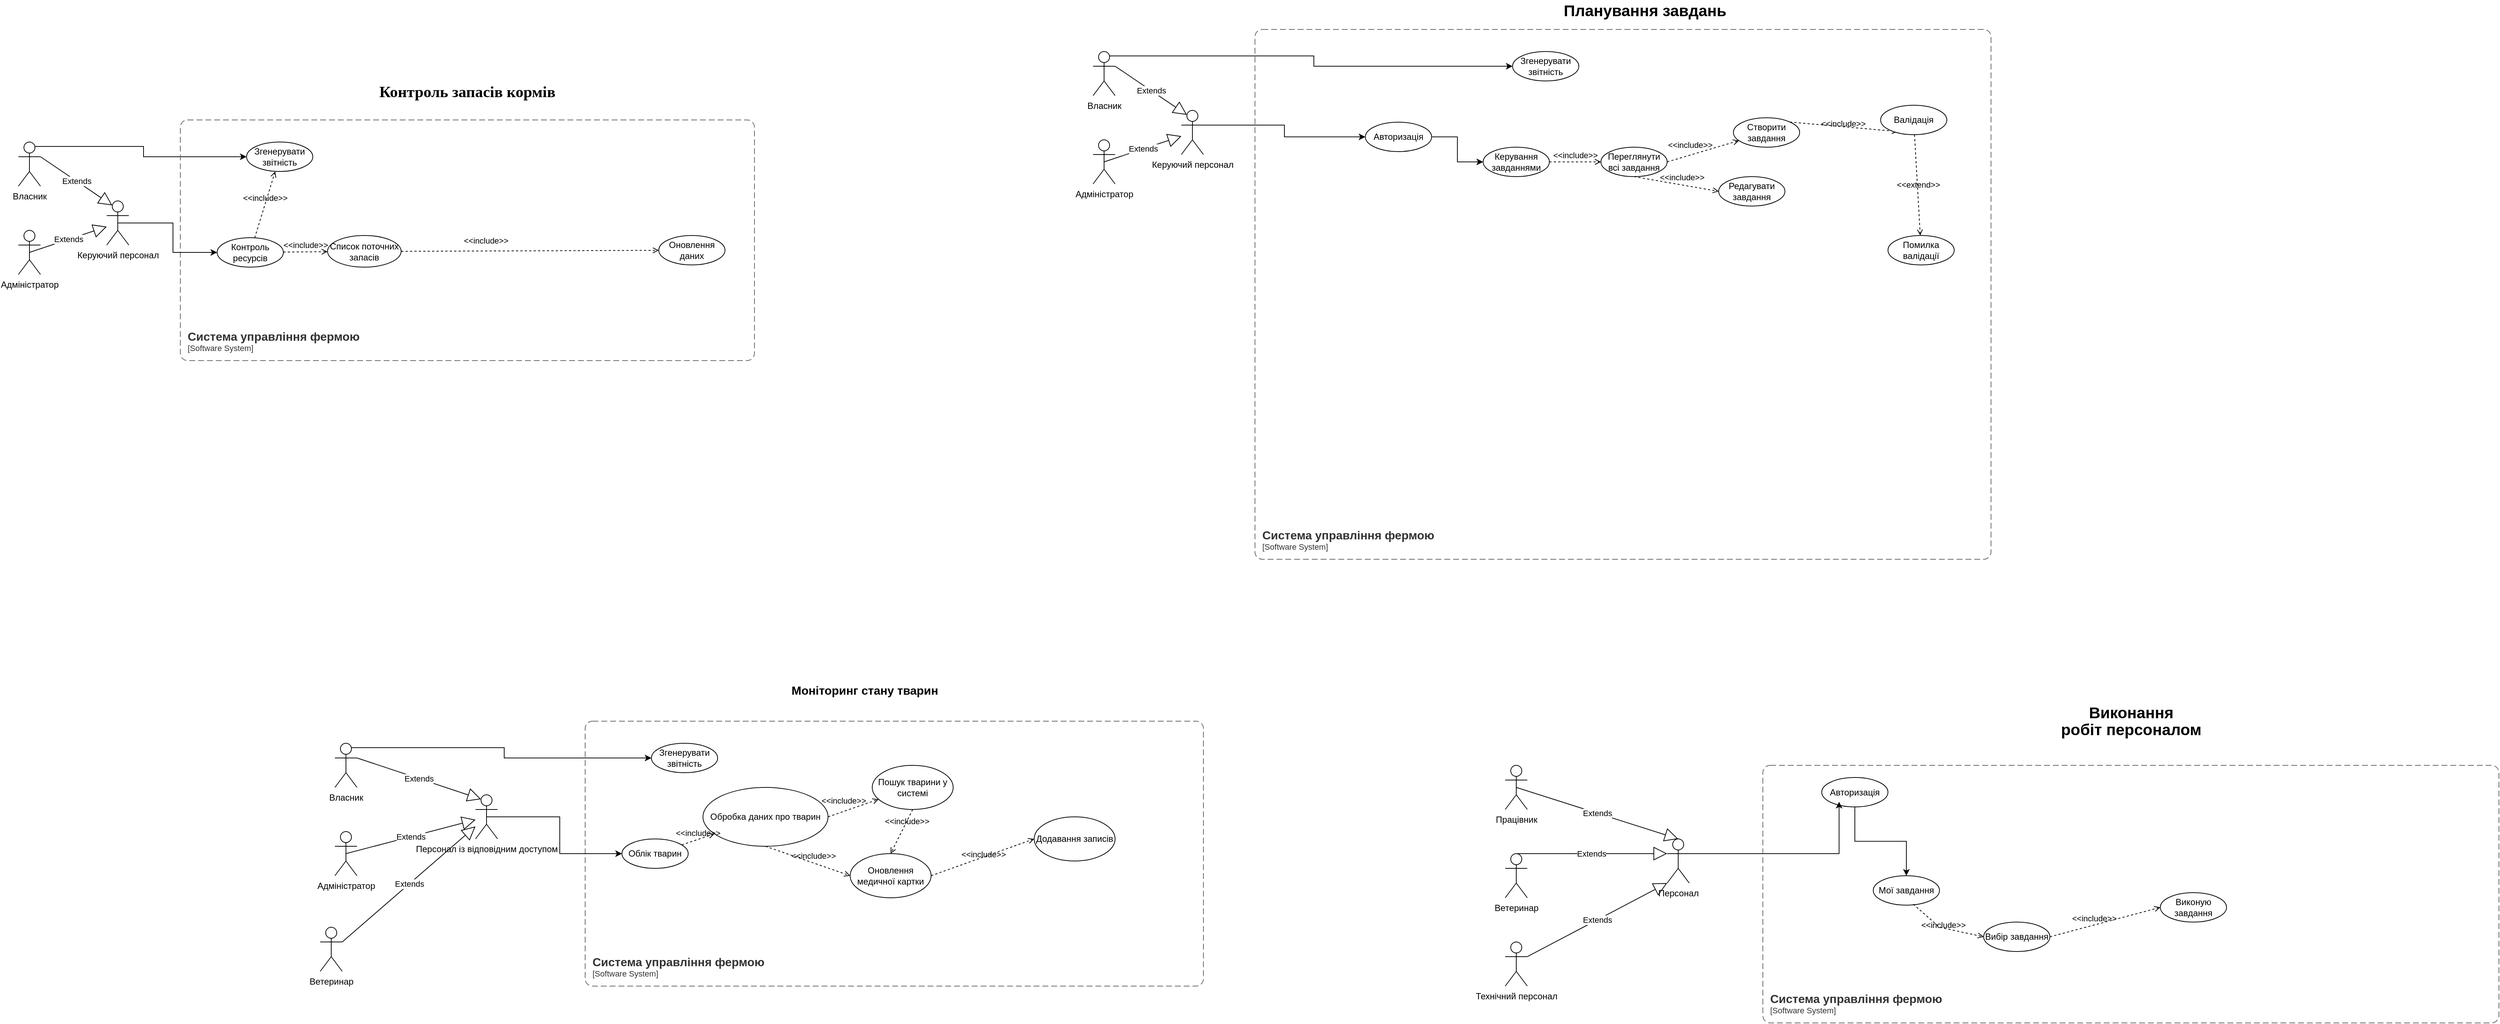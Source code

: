 <mxfile version="26.2.14" pages="2">
  <diagram name="usecase diagrams" id="e7e014a7-5840-1c2e-5031-d8a46d1fe8dd">
    <mxGraphModel grid="1" page="1" gridSize="10" guides="1" tooltips="1" connect="1" arrows="1" fold="1" pageScale="1" pageWidth="1169" pageHeight="826" background="none" math="0" shadow="0">
      <root>
        <mxCell id="0" />
        <mxCell id="1" parent="0" />
        <mxCell id="zLAh7wrK_-R1qrHKDbDB-103" style="edgeStyle=orthogonalEdgeStyle;rounded=0;orthogonalLoop=1;jettySize=auto;html=1;exitX=0.75;exitY=0.1;exitDx=0;exitDy=0;exitPerimeter=0;" edge="1" parent="1" source="zLAh7wrK_-R1qrHKDbDB-61" target="zLAh7wrK_-R1qrHKDbDB-85">
          <mxGeometry relative="1" as="geometry" />
        </mxCell>
        <mxCell id="zLAh7wrK_-R1qrHKDbDB-61" value="&lt;div&gt;Власник&lt;/div&gt;" style="shape=umlActor;verticalLabelPosition=bottom;verticalAlign=top;html=1;outlineConnect=0;" vertex="1" parent="1">
          <mxGeometry x="-300" y="70" width="30" height="60" as="geometry" />
        </mxCell>
        <object placeholders="1" c4Name="Система управління фермою" c4Type="SystemScopeBoundary" c4Application="Software System" label="&lt;font style=&quot;font-size: 16px&quot;&gt;&lt;b&gt;&lt;div style=&quot;text-align: left&quot;&gt;%c4Name%&lt;/div&gt;&lt;/b&gt;&lt;/font&gt;&lt;div style=&quot;text-align: left&quot;&gt;[%c4Application%]&lt;/div&gt;" id="zLAh7wrK_-R1qrHKDbDB-63">
          <mxCell style="rounded=1;fontSize=11;whiteSpace=wrap;html=1;dashed=1;arcSize=20;fillColor=none;strokeColor=#666666;fontColor=#333333;labelBackgroundColor=none;align=left;verticalAlign=bottom;labelBorderColor=none;spacingTop=0;spacing=10;dashPattern=8 4;metaEdit=1;rotatable=0;perimeter=rectanglePerimeter;noLabel=0;labelPadding=0;allowArrows=0;connectable=0;expand=0;recursiveResize=0;editable=1;pointerEvents=0;absoluteArcSize=1;points=[[0.25,0,0],[0.5,0,0],[0.75,0,0],[1,0.25,0],[1,0.5,0],[1,0.75,0],[0.75,1,0],[0.5,1,0],[0.25,1,0],[0,0.75,0],[0,0.5,0],[0,0.25,0]];" vertex="1" parent="1">
            <mxGeometry x="-80" y="40" width="1000" height="720" as="geometry" />
          </mxCell>
        </object>
        <mxCell id="MurQ-FWvQ-4kBOmV4Xmt-1" style="edgeStyle=orthogonalEdgeStyle;rounded=0;orthogonalLoop=1;jettySize=auto;html=1;exitX=0.5;exitY=1;exitDx=0;exitDy=0;entryX=0.5;entryY=0;entryDx=0;entryDy=0;" edge="1" parent="1" source="zLAh7wrK_-R1qrHKDbDB-64" target="zLAh7wrK_-R1qrHKDbDB-112">
          <mxGeometry relative="1" as="geometry" />
        </mxCell>
        <mxCell id="zLAh7wrK_-R1qrHKDbDB-64" value="&lt;div&gt;Авторизація&lt;/div&gt;" style="ellipse;whiteSpace=wrap;html=1;" vertex="1" parent="1">
          <mxGeometry x="690" y="1056.5" width="90" height="40" as="geometry" />
        </mxCell>
        <mxCell id="zLAh7wrK_-R1qrHKDbDB-67" value="&lt;div&gt;Технічний персонал&lt;/div&gt;" style="shape=umlActor;verticalLabelPosition=bottom;verticalAlign=top;html=1;outlineConnect=0;" vertex="1" parent="1">
          <mxGeometry x="260" y="1280" width="30" height="60" as="geometry" />
        </mxCell>
        <mxCell id="zLAh7wrK_-R1qrHKDbDB-68" value="&lt;div&gt;Працівник&lt;/div&gt;" style="shape=umlActor;verticalLabelPosition=bottom;verticalAlign=top;html=1;outlineConnect=0;" vertex="1" parent="1">
          <mxGeometry x="260" y="1040" width="30" height="60" as="geometry" />
        </mxCell>
        <mxCell id="zLAh7wrK_-R1qrHKDbDB-69" value="&lt;div&gt;Адміністратор&lt;/div&gt;" style="shape=umlActor;verticalLabelPosition=bottom;verticalAlign=top;html=1;outlineConnect=0;" vertex="1" parent="1">
          <mxGeometry x="-300" y="190" width="30" height="60" as="geometry" />
        </mxCell>
        <mxCell id="zLAh7wrK_-R1qrHKDbDB-70" value="&lt;div&gt;Ветеринар&lt;/div&gt;" style="shape=umlActor;verticalLabelPosition=bottom;verticalAlign=top;html=1;outlineConnect=0;" vertex="1" parent="1">
          <mxGeometry x="260" y="1160" width="30" height="60" as="geometry" />
        </mxCell>
        <mxCell id="MurQ-FWvQ-4kBOmV4Xmt-4" style="edgeStyle=orthogonalEdgeStyle;rounded=0;orthogonalLoop=1;jettySize=auto;html=1;exitX=1;exitY=0.333;exitDx=0;exitDy=0;exitPerimeter=0;entryX=0;entryY=0.5;entryDx=0;entryDy=0;" edge="1" parent="1" source="zLAh7wrK_-R1qrHKDbDB-78" target="MurQ-FWvQ-4kBOmV4Xmt-2">
          <mxGeometry relative="1" as="geometry">
            <mxPoint x="50" y="200" as="targetPoint" />
          </mxGeometry>
        </mxCell>
        <mxCell id="zLAh7wrK_-R1qrHKDbDB-78" value="&lt;div&gt;Керуючий персонал&lt;/div&gt;" style="shape=umlActor;verticalLabelPosition=bottom;verticalAlign=top;html=1;outlineConnect=0;" vertex="1" parent="1">
          <mxGeometry x="-180" y="150" width="30" height="60" as="geometry" />
        </mxCell>
        <mxCell id="zLAh7wrK_-R1qrHKDbDB-83" value="Extends" style="endArrow=block;endSize=16;endFill=0;html=1;rounded=0;exitX=1;exitY=0.333;exitDx=0;exitDy=0;exitPerimeter=0;entryX=0.25;entryY=0.1;entryDx=0;entryDy=0;entryPerimeter=0;" edge="1" parent="1" source="zLAh7wrK_-R1qrHKDbDB-61" target="zLAh7wrK_-R1qrHKDbDB-78">
          <mxGeometry width="160" relative="1" as="geometry">
            <mxPoint x="230" y="400" as="sourcePoint" />
            <mxPoint x="390" y="400" as="targetPoint" />
          </mxGeometry>
        </mxCell>
        <mxCell id="zLAh7wrK_-R1qrHKDbDB-84" value="Extends" style="endArrow=block;endSize=16;endFill=0;html=1;rounded=0;exitX=0.5;exitY=0.5;exitDx=0;exitDy=0;exitPerimeter=0;" edge="1" parent="1" source="zLAh7wrK_-R1qrHKDbDB-69" target="zLAh7wrK_-R1qrHKDbDB-78">
          <mxGeometry width="160" relative="1" as="geometry">
            <mxPoint x="230" y="400" as="sourcePoint" />
            <mxPoint x="390" y="400" as="targetPoint" />
          </mxGeometry>
        </mxCell>
        <mxCell id="zLAh7wrK_-R1qrHKDbDB-85" value="Згенерувати звітність" style="ellipse;whiteSpace=wrap;html=1;" vertex="1" parent="1">
          <mxGeometry x="270" y="70" width="90" height="40" as="geometry" />
        </mxCell>
        <mxCell id="zLAh7wrK_-R1qrHKDbDB-86" value="&lt;div&gt;Переглянути всі завдання&lt;/div&gt;" style="ellipse;whiteSpace=wrap;html=1;" vertex="1" parent="1">
          <mxGeometry x="390" y="200" width="90" height="40" as="geometry" />
        </mxCell>
        <mxCell id="zLAh7wrK_-R1qrHKDbDB-87" value="&lt;div&gt;Створити завдання&lt;/div&gt;" style="ellipse;whiteSpace=wrap;html=1;" vertex="1" parent="1">
          <mxGeometry x="570" y="160" width="90" height="40" as="geometry" />
        </mxCell>
        <mxCell id="zLAh7wrK_-R1qrHKDbDB-88" value="&lt;div&gt;Помилка валідації&lt;/div&gt;" style="ellipse;whiteSpace=wrap;html=1;" vertex="1" parent="1">
          <mxGeometry x="780" y="320" width="90" height="40" as="geometry" />
        </mxCell>
        <mxCell id="zLAh7wrK_-R1qrHKDbDB-89" value="&lt;div&gt;Керування завданнями&lt;/div&gt;" style="ellipse;whiteSpace=wrap;html=1;" vertex="1" parent="1">
          <mxGeometry x="230" y="200" width="90" height="40" as="geometry" />
        </mxCell>
        <mxCell id="zLAh7wrK_-R1qrHKDbDB-92" value="&lt;div&gt;Редагувати завдання&lt;/div&gt;" style="ellipse;whiteSpace=wrap;html=1;" vertex="1" parent="1">
          <mxGeometry x="550" y="240" width="90" height="40" as="geometry" />
        </mxCell>
        <mxCell id="zLAh7wrK_-R1qrHKDbDB-96" value="Extends" style="endArrow=block;endSize=16;endFill=0;html=1;rounded=0;exitX=0.5;exitY=0;exitDx=0;exitDy=0;exitPerimeter=0;entryX=0;entryY=0.333;entryDx=0;entryDy=0;entryPerimeter=0;" edge="1" parent="1" source="zLAh7wrK_-R1qrHKDbDB-70" target="zLAh7wrK_-R1qrHKDbDB-117">
          <mxGeometry width="160" relative="1" as="geometry">
            <mxPoint x="402" y="1250" as="sourcePoint" />
            <mxPoint x="500" y="1316" as="targetPoint" />
          </mxGeometry>
        </mxCell>
        <mxCell id="zLAh7wrK_-R1qrHKDbDB-97" value="Extends" style="endArrow=block;endSize=16;endFill=0;html=1;rounded=0;exitX=1;exitY=0.333;exitDx=0;exitDy=0;exitPerimeter=0;entryX=0;entryY=1;entryDx=0;entryDy=0;entryPerimeter=0;" edge="1" parent="1" source="zLAh7wrK_-R1qrHKDbDB-67" target="zLAh7wrK_-R1qrHKDbDB-117">
          <mxGeometry width="160" relative="1" as="geometry">
            <mxPoint x="412" y="1390" as="sourcePoint" />
            <mxPoint x="510" y="1456" as="targetPoint" />
          </mxGeometry>
        </mxCell>
        <mxCell id="zLAh7wrK_-R1qrHKDbDB-98" value="Extends" style="endArrow=block;endSize=16;endFill=0;html=1;rounded=0;exitX=0.5;exitY=0.5;exitDx=0;exitDy=0;exitPerimeter=0;entryX=0.5;entryY=0;entryDx=0;entryDy=0;entryPerimeter=0;" edge="1" parent="1" source="zLAh7wrK_-R1qrHKDbDB-68" target="zLAh7wrK_-R1qrHKDbDB-117">
          <mxGeometry width="160" relative="1" as="geometry">
            <mxPoint x="420" y="1080" as="sourcePoint" />
            <mxPoint x="518" y="1146" as="targetPoint" />
          </mxGeometry>
        </mxCell>
        <mxCell id="zLAh7wrK_-R1qrHKDbDB-104" value="&amp;lt;&amp;lt;include&amp;gt;&amp;gt;" style="html=1;verticalAlign=bottom;labelBackgroundColor=none;endArrow=open;endFill=0;dashed=1;rounded=0;" edge="1" parent="1" source="zLAh7wrK_-R1qrHKDbDB-89" target="zLAh7wrK_-R1qrHKDbDB-86">
          <mxGeometry width="160" relative="1" as="geometry">
            <mxPoint x="490" y="400" as="sourcePoint" />
            <mxPoint x="650" y="400" as="targetPoint" />
          </mxGeometry>
        </mxCell>
        <mxCell id="zLAh7wrK_-R1qrHKDbDB-105" value="&amp;lt;&amp;lt;include&amp;gt;&amp;gt;" style="html=1;verticalAlign=bottom;labelBackgroundColor=none;endArrow=open;endFill=0;dashed=1;rounded=0;exitX=1;exitY=0.5;exitDx=0;exitDy=0;" edge="1" parent="1" source="zLAh7wrK_-R1qrHKDbDB-86" target="zLAh7wrK_-R1qrHKDbDB-87">
          <mxGeometry x="-0.34" y="5" width="160" relative="1" as="geometry">
            <mxPoint x="485" y="240" as="sourcePoint" />
            <mxPoint x="640" y="248" as="targetPoint" />
            <Array as="points" />
            <mxPoint as="offset" />
          </mxGeometry>
        </mxCell>
        <mxCell id="zLAh7wrK_-R1qrHKDbDB-106" value="&amp;lt;&amp;lt;include&amp;gt;&amp;gt;" style="html=1;verticalAlign=bottom;labelBackgroundColor=none;endArrow=open;endFill=0;dashed=1;rounded=0;exitX=0.5;exitY=1;exitDx=0;exitDy=0;entryX=0;entryY=0.5;entryDx=0;entryDy=0;" edge="1" parent="1" source="zLAh7wrK_-R1qrHKDbDB-86" target="zLAh7wrK_-R1qrHKDbDB-92">
          <mxGeometry x="0.127" y="1" width="160" relative="1" as="geometry">
            <mxPoint x="490" y="230" as="sourcePoint" />
            <mxPoint x="588" y="201" as="targetPoint" />
            <Array as="points" />
            <mxPoint as="offset" />
          </mxGeometry>
        </mxCell>
        <mxCell id="zLAh7wrK_-R1qrHKDbDB-107" value="&amp;lt;&amp;lt;include&amp;gt;&amp;gt;" style="html=1;verticalAlign=bottom;labelBackgroundColor=none;endArrow=open;endFill=0;dashed=1;rounded=0;exitX=1;exitY=0;exitDx=0;exitDy=0;entryX=0.261;entryY=0.893;entryDx=0;entryDy=0;entryPerimeter=0;" edge="1" parent="1" source="zLAh7wrK_-R1qrHKDbDB-87" target="zLAh7wrK_-R1qrHKDbDB-108">
          <mxGeometry x="-0.006" y="-5" width="160" relative="1" as="geometry">
            <mxPoint x="490" y="230" as="sourcePoint" />
            <mxPoint x="588" y="201" as="targetPoint" />
            <Array as="points" />
            <mxPoint as="offset" />
          </mxGeometry>
        </mxCell>
        <mxCell id="zLAh7wrK_-R1qrHKDbDB-108" value="&lt;div&gt;Валідація&lt;/div&gt;" style="ellipse;whiteSpace=wrap;html=1;" vertex="1" parent="1">
          <mxGeometry x="770" y="143" width="90" height="40" as="geometry" />
        </mxCell>
        <mxCell id="zLAh7wrK_-R1qrHKDbDB-111" value="&amp;lt;&amp;lt;extend&amp;gt;&amp;gt;" style="html=1;verticalAlign=bottom;labelBackgroundColor=none;endArrow=open;endFill=0;dashed=1;rounded=0;" edge="1" parent="1" source="zLAh7wrK_-R1qrHKDbDB-108" target="zLAh7wrK_-R1qrHKDbDB-88">
          <mxGeometry x="0.127" y="1" width="160" relative="1" as="geometry">
            <mxPoint x="730" y="120" as="sourcePoint" />
            <mxPoint x="845" y="140" as="targetPoint" />
            <Array as="points" />
            <mxPoint as="offset" />
          </mxGeometry>
        </mxCell>
        <mxCell id="zLAh7wrK_-R1qrHKDbDB-112" value="Мої завдання" style="ellipse;whiteSpace=wrap;html=1;" vertex="1" parent="1">
          <mxGeometry x="760" y="1190" width="90" height="40" as="geometry" />
        </mxCell>
        <mxCell id="zLAh7wrK_-R1qrHKDbDB-117" value="Персонал" style="shape=umlActor;verticalLabelPosition=bottom;verticalAlign=top;html=1;outlineConnect=0;" vertex="1" parent="1">
          <mxGeometry x="480" y="1140" width="30" height="60" as="geometry" />
        </mxCell>
        <mxCell id="zLAh7wrK_-R1qrHKDbDB-126" value="Вибір завдання" style="ellipse;whiteSpace=wrap;html=1;" vertex="1" parent="1">
          <mxGeometry x="910" y="1253" width="90" height="40" as="geometry" />
        </mxCell>
        <mxCell id="zLAh7wrK_-R1qrHKDbDB-127" value="&amp;lt;&amp;lt;include&amp;gt;&amp;gt;" style="html=1;verticalAlign=bottom;labelBackgroundColor=none;endArrow=open;endFill=0;dashed=1;rounded=0;entryX=0;entryY=0.5;entryDx=0;entryDy=0;exitX=0.603;exitY=0.966;exitDx=0;exitDy=0;exitPerimeter=0;" edge="1" parent="1" source="zLAh7wrK_-R1qrHKDbDB-112" target="zLAh7wrK_-R1qrHKDbDB-126">
          <mxGeometry x="-0.006" y="-5" width="160" relative="1" as="geometry">
            <mxPoint x="890" y="1260" as="sourcePoint" />
            <mxPoint x="1001" y="1152" as="targetPoint" />
            <Array as="points">
              <mxPoint x="850" y="1260" />
            </Array>
            <mxPoint as="offset" />
          </mxGeometry>
        </mxCell>
        <mxCell id="zLAh7wrK_-R1qrHKDbDB-130" value="Виконую завдання" style="ellipse;whiteSpace=wrap;html=1;" vertex="1" parent="1">
          <mxGeometry x="1150" y="1213" width="90" height="40" as="geometry" />
        </mxCell>
        <mxCell id="zLAh7wrK_-R1qrHKDbDB-131" value="&amp;lt;&amp;lt;include&amp;gt;&amp;gt;" style="html=1;verticalAlign=bottom;labelBackgroundColor=none;endArrow=open;endFill=0;dashed=1;rounded=0;entryX=0;entryY=0.5;entryDx=0;entryDy=0;exitX=1;exitY=0.5;exitDx=0;exitDy=0;" edge="1" parent="1" source="zLAh7wrK_-R1qrHKDbDB-126" target="zLAh7wrK_-R1qrHKDbDB-130">
          <mxGeometry x="-0.2" width="160" relative="1" as="geometry">
            <mxPoint x="824" y="1239" as="sourcePoint" />
            <mxPoint x="900" y="1280" as="targetPoint" />
            <Array as="points" />
            <mxPoint as="offset" />
          </mxGeometry>
        </mxCell>
        <mxCell id="zLAh7wrK_-R1qrHKDbDB-132" style="edgeStyle=orthogonalEdgeStyle;rounded=0;orthogonalLoop=1;jettySize=auto;html=1;exitX=0.75;exitY=0.1;exitDx=0;exitDy=0;exitPerimeter=0;" edge="1" parent="1" source="zLAh7wrK_-R1qrHKDbDB-133" target="zLAh7wrK_-R1qrHKDbDB-147">
          <mxGeometry relative="1" as="geometry" />
        </mxCell>
        <mxCell id="zLAh7wrK_-R1qrHKDbDB-133" value="&lt;div&gt;Власник&lt;/div&gt;" style="shape=umlActor;verticalLabelPosition=bottom;verticalAlign=top;html=1;outlineConnect=0;" vertex="1" parent="1">
          <mxGeometry x="-1760" y="193" width="30" height="60" as="geometry" />
        </mxCell>
        <object placeholders="1" c4Name="Система управління фермою" c4Type="SystemScopeBoundary" c4Application="Software System" label="&lt;font style=&quot;font-size: 16px&quot;&gt;&lt;b&gt;&lt;div style=&quot;text-align: left&quot;&gt;%c4Name%&lt;/div&gt;&lt;/b&gt;&lt;/font&gt;&lt;div style=&quot;text-align: left&quot;&gt;[%c4Application%]&lt;/div&gt;" id="zLAh7wrK_-R1qrHKDbDB-134">
          <mxCell style="rounded=1;fontSize=11;whiteSpace=wrap;html=1;dashed=1;arcSize=20;fillColor=none;strokeColor=#666666;fontColor=#333333;labelBackgroundColor=none;align=left;verticalAlign=bottom;labelBorderColor=none;spacingTop=0;spacing=10;dashPattern=8 4;metaEdit=1;rotatable=0;perimeter=rectanglePerimeter;noLabel=0;labelPadding=0;allowArrows=0;connectable=0;expand=0;recursiveResize=0;editable=1;pointerEvents=0;absoluteArcSize=1;points=[[0.25,0,0],[0.5,0,0],[0.75,0,0],[1,0.25,0],[1,0.5,0],[1,0.75,0],[0.75,1,0],[0.5,1,0],[0.25,1,0],[0,0.75,0],[0,0.5,0],[0,0.25,0]];" vertex="1" parent="1">
            <mxGeometry x="-1540" y="163" width="780" height="327" as="geometry" />
          </mxCell>
        </object>
        <mxCell id="zLAh7wrK_-R1qrHKDbDB-141" value="&lt;div&gt;Адміністратор&lt;/div&gt;" style="shape=umlActor;verticalLabelPosition=bottom;verticalAlign=top;html=1;outlineConnect=0;" vertex="1" parent="1">
          <mxGeometry x="-1760" y="313" width="30" height="60" as="geometry" />
        </mxCell>
        <mxCell id="zLAh7wrK_-R1qrHKDbDB-143" style="edgeStyle=orthogonalEdgeStyle;rounded=0;orthogonalLoop=1;jettySize=auto;html=1;exitX=0.5;exitY=0.5;exitDx=0;exitDy=0;exitPerimeter=0;" edge="1" parent="1" source="zLAh7wrK_-R1qrHKDbDB-144" target="zLAh7wrK_-R1qrHKDbDB-151">
          <mxGeometry relative="1" as="geometry" />
        </mxCell>
        <mxCell id="zLAh7wrK_-R1qrHKDbDB-144" value="&lt;div&gt;Керуючий персонал&lt;/div&gt;" style="shape=umlActor;verticalLabelPosition=bottom;verticalAlign=top;html=1;outlineConnect=0;" vertex="1" parent="1">
          <mxGeometry x="-1640" y="273" width="30" height="60" as="geometry" />
        </mxCell>
        <mxCell id="zLAh7wrK_-R1qrHKDbDB-145" value="Extends" style="endArrow=block;endSize=16;endFill=0;html=1;rounded=0;exitX=1;exitY=0.333;exitDx=0;exitDy=0;exitPerimeter=0;entryX=0.25;entryY=0.1;entryDx=0;entryDy=0;entryPerimeter=0;" edge="1" parent="1" source="zLAh7wrK_-R1qrHKDbDB-133" target="zLAh7wrK_-R1qrHKDbDB-144">
          <mxGeometry width="160" relative="1" as="geometry">
            <mxPoint x="-1230" y="523" as="sourcePoint" />
            <mxPoint x="-1070" y="523" as="targetPoint" />
          </mxGeometry>
        </mxCell>
        <mxCell id="zLAh7wrK_-R1qrHKDbDB-146" value="Extends" style="endArrow=block;endSize=16;endFill=0;html=1;rounded=0;exitX=0.5;exitY=0.5;exitDx=0;exitDy=0;exitPerimeter=0;" edge="1" parent="1" source="zLAh7wrK_-R1qrHKDbDB-141" target="zLAh7wrK_-R1qrHKDbDB-144">
          <mxGeometry width="160" relative="1" as="geometry">
            <mxPoint x="-1230" y="523" as="sourcePoint" />
            <mxPoint x="-1070" y="523" as="targetPoint" />
          </mxGeometry>
        </mxCell>
        <mxCell id="zLAh7wrK_-R1qrHKDbDB-147" value="Згенерувати звітність" style="ellipse;whiteSpace=wrap;html=1;" vertex="1" parent="1">
          <mxGeometry x="-1450" y="193" width="90" height="40" as="geometry" />
        </mxCell>
        <mxCell id="zLAh7wrK_-R1qrHKDbDB-148" value="Список поточних запасів" style="ellipse;whiteSpace=wrap;html=1;" vertex="1" parent="1">
          <mxGeometry x="-1340" y="320" width="100" height="43" as="geometry" />
        </mxCell>
        <mxCell id="zLAh7wrK_-R1qrHKDbDB-149" value="&lt;div&gt;Оновлення даних&lt;/div&gt;" style="ellipse;whiteSpace=wrap;html=1;" vertex="1" parent="1">
          <mxGeometry x="-890" y="320" width="90" height="40" as="geometry" />
        </mxCell>
        <mxCell id="zLAh7wrK_-R1qrHKDbDB-151" value="&lt;div&gt;Контроль ресурсів&lt;/div&gt;" style="ellipse;whiteSpace=wrap;html=1;" vertex="1" parent="1">
          <mxGeometry x="-1490" y="323" width="90" height="40" as="geometry" />
        </mxCell>
        <mxCell id="zLAh7wrK_-R1qrHKDbDB-161" value="&amp;lt;&amp;lt;include&amp;gt;&amp;gt;" style="html=1;verticalAlign=bottom;labelBackgroundColor=none;endArrow=open;endFill=0;dashed=1;rounded=0;" edge="1" parent="1" source="zLAh7wrK_-R1qrHKDbDB-151" target="zLAh7wrK_-R1qrHKDbDB-147">
          <mxGeometry width="160" relative="1" as="geometry">
            <mxPoint x="-1510" y="282.41" as="sourcePoint" />
            <mxPoint x="-1350" y="282.41" as="targetPoint" />
          </mxGeometry>
        </mxCell>
        <mxCell id="zLAh7wrK_-R1qrHKDbDB-162" value="&amp;lt;&amp;lt;include&amp;gt;&amp;gt;" style="html=1;verticalAlign=bottom;labelBackgroundColor=none;endArrow=open;endFill=0;dashed=1;rounded=0;" edge="1" parent="1" source="zLAh7wrK_-R1qrHKDbDB-151" target="zLAh7wrK_-R1qrHKDbDB-148">
          <mxGeometry width="160" relative="1" as="geometry">
            <mxPoint x="-1230" y="523" as="sourcePoint" />
            <mxPoint x="-1070" y="523" as="targetPoint" />
          </mxGeometry>
        </mxCell>
        <mxCell id="zLAh7wrK_-R1qrHKDbDB-163" value="&amp;lt;&amp;lt;include&amp;gt;&amp;gt;" style="html=1;verticalAlign=bottom;labelBackgroundColor=none;endArrow=open;endFill=0;dashed=1;rounded=0;exitX=1;exitY=0.5;exitDx=0;exitDy=0;" edge="1" parent="1" source="zLAh7wrK_-R1qrHKDbDB-148" target="zLAh7wrK_-R1qrHKDbDB-149">
          <mxGeometry x="-0.34" y="5" width="160" relative="1" as="geometry">
            <mxPoint x="-1235" y="363" as="sourcePoint" />
            <mxPoint x="-1080" y="371" as="targetPoint" />
            <Array as="points" />
            <mxPoint as="offset" />
          </mxGeometry>
        </mxCell>
        <mxCell id="zLAh7wrK_-R1qrHKDbDB-183" value="&lt;b&gt;&lt;span style=&quot;font-size:16.0pt;line-height:106%;&lt;br/&gt;font-family:&amp;quot;Times New Roman&amp;quot;,serif;mso-fareast-font-family:Calibri;mso-fareast-theme-font:&lt;br/&gt;minor-latin;mso-ansi-language:UK;mso-fareast-language:EN-US;mso-bidi-language:&lt;br/&gt;AR-SA;mso-bidi-font-weight:bold&quot;&gt;Планування завдань&lt;/span&gt;&lt;/b&gt;" style="text;html=1;align=center;verticalAlign=middle;whiteSpace=wrap;rounded=0;" vertex="1" parent="1">
          <mxGeometry x="90" width="720" height="30" as="geometry" />
        </mxCell>
        <mxCell id="zLAh7wrK_-R1qrHKDbDB-185" value="&lt;b style=&quot;mso-bidi-font-weight:normal&quot;&gt;&lt;span style=&quot;font-size:16.0pt;line-height:106%;font-family:&amp;quot;Times New Roman&amp;quot;,serif;&lt;br/&gt;mso-fareast-font-family:Calibri;mso-fareast-theme-font:minor-latin;mso-bidi-theme-font:&lt;br/&gt;minor-bidi;mso-ansi-language:EN-US;mso-fareast-language:EN-US;mso-bidi-language:&lt;br/&gt;AR-SA&quot; lang=&quot;EN-US&quot;&gt;Контроль запасів кормів&lt;/span&gt;&lt;/b&gt;" style="text;html=1;align=center;verticalAlign=middle;whiteSpace=wrap;rounded=0;" vertex="1" parent="1">
          <mxGeometry x="-1510" y="110" width="720" height="30" as="geometry" />
        </mxCell>
        <mxCell id="zLAh7wrK_-R1qrHKDbDB-240" value="&lt;b&gt;&lt;font style=&quot;font-size: 16px;&quot;&gt;Моніторинг стану тварин&lt;/font&gt;&lt;/b&gt;" style="text;html=1;align=center;verticalAlign=middle;whiteSpace=wrap;rounded=0;" vertex="1" parent="1">
          <mxGeometry x="-970" y="923" width="720" height="30" as="geometry" />
        </mxCell>
        <mxCell id="zLAh7wrK_-R1qrHKDbDB-250" style="edgeStyle=orthogonalEdgeStyle;rounded=0;orthogonalLoop=1;jettySize=auto;html=1;exitX=0.75;exitY=0.1;exitDx=0;exitDy=0;exitPerimeter=0;" edge="1" parent="1" source="zLAh7wrK_-R1qrHKDbDB-251" target="zLAh7wrK_-R1qrHKDbDB-265">
          <mxGeometry relative="1" as="geometry" />
        </mxCell>
        <mxCell id="zLAh7wrK_-R1qrHKDbDB-251" value="&lt;div&gt;Власник&lt;/div&gt;" style="shape=umlActor;verticalLabelPosition=bottom;verticalAlign=top;html=1;outlineConnect=0;" vertex="1" parent="1">
          <mxGeometry x="-1330" y="1010" width="30" height="60" as="geometry" />
        </mxCell>
        <object placeholders="1" c4Name="Система управління фермою" c4Type="SystemScopeBoundary" c4Application="Software System" label="&lt;font style=&quot;font-size: 16px&quot;&gt;&lt;b&gt;&lt;div style=&quot;text-align: left&quot;&gt;%c4Name%&lt;/div&gt;&lt;/b&gt;&lt;/font&gt;&lt;div style=&quot;text-align: left&quot;&gt;[%c4Application%]&lt;/div&gt;" id="zLAh7wrK_-R1qrHKDbDB-252">
          <mxCell style="rounded=1;fontSize=11;whiteSpace=wrap;html=1;dashed=1;arcSize=20;fillColor=none;strokeColor=#666666;fontColor=#333333;labelBackgroundColor=none;align=left;verticalAlign=bottom;labelBorderColor=none;spacingTop=0;spacing=10;dashPattern=8 4;metaEdit=1;rotatable=0;perimeter=rectanglePerimeter;noLabel=0;labelPadding=0;allowArrows=0;connectable=0;expand=0;recursiveResize=0;editable=1;pointerEvents=0;absoluteArcSize=1;points=[[0.25,0,0],[0.5,0,0],[0.75,0,0],[1,0.25,0],[1,0.5,0],[1,0.75,0],[0.75,1,0],[0.5,1,0],[0.25,1,0],[0,0.75,0],[0,0.5,0],[0,0.25,0]];" vertex="1" parent="1">
            <mxGeometry x="-990" y="980" width="840" height="360" as="geometry" />
          </mxCell>
        </object>
        <mxCell id="zLAh7wrK_-R1qrHKDbDB-259" value="&lt;div&gt;Адміністратор&lt;/div&gt;" style="shape=umlActor;verticalLabelPosition=bottom;verticalAlign=top;html=1;outlineConnect=0;" vertex="1" parent="1">
          <mxGeometry x="-1330" y="1130" width="30" height="60" as="geometry" />
        </mxCell>
        <mxCell id="zLAh7wrK_-R1qrHKDbDB-260" value="&lt;div&gt;Ветеринар&lt;/div&gt;" style="shape=umlActor;verticalLabelPosition=bottom;verticalAlign=top;html=1;outlineConnect=0;" vertex="1" parent="1">
          <mxGeometry x="-1350" y="1260" width="30" height="60" as="geometry" />
        </mxCell>
        <mxCell id="zLAh7wrK_-R1qrHKDbDB-261" style="edgeStyle=orthogonalEdgeStyle;rounded=0;orthogonalLoop=1;jettySize=auto;html=1;exitX=0.5;exitY=0.5;exitDx=0;exitDy=0;exitPerimeter=0;" edge="1" parent="1" source="zLAh7wrK_-R1qrHKDbDB-262" target="zLAh7wrK_-R1qrHKDbDB-269">
          <mxGeometry relative="1" as="geometry" />
        </mxCell>
        <mxCell id="zLAh7wrK_-R1qrHKDbDB-262" value="&lt;div align=&quot;center&quot;&gt;Персонал із відповідним доступом&lt;/div&gt;" style="shape=umlActor;verticalLabelPosition=bottom;verticalAlign=top;html=1;outlineConnect=0;align=center;" vertex="1" parent="1">
          <mxGeometry x="-1139" y="1080" width="30" height="60" as="geometry" />
        </mxCell>
        <mxCell id="zLAh7wrK_-R1qrHKDbDB-263" value="Extends" style="endArrow=block;endSize=16;endFill=0;html=1;rounded=0;exitX=1;exitY=0.333;exitDx=0;exitDy=0;exitPerimeter=0;entryX=0.25;entryY=0.1;entryDx=0;entryDy=0;entryPerimeter=0;" edge="1" parent="1" source="zLAh7wrK_-R1qrHKDbDB-251" target="zLAh7wrK_-R1qrHKDbDB-262">
          <mxGeometry width="160" relative="1" as="geometry">
            <mxPoint x="-680" y="1340" as="sourcePoint" />
            <mxPoint x="-520" y="1340" as="targetPoint" />
          </mxGeometry>
        </mxCell>
        <mxCell id="zLAh7wrK_-R1qrHKDbDB-264" value="Extends" style="endArrow=block;endSize=16;endFill=0;html=1;rounded=0;exitX=0.5;exitY=0.5;exitDx=0;exitDy=0;exitPerimeter=0;" edge="1" parent="1" source="zLAh7wrK_-R1qrHKDbDB-259" target="zLAh7wrK_-R1qrHKDbDB-262">
          <mxGeometry width="160" relative="1" as="geometry">
            <mxPoint x="-680" y="1340" as="sourcePoint" />
            <mxPoint x="-520" y="1340" as="targetPoint" />
          </mxGeometry>
        </mxCell>
        <mxCell id="zLAh7wrK_-R1qrHKDbDB-265" value="Згенерувати звітність" style="ellipse;whiteSpace=wrap;html=1;" vertex="1" parent="1">
          <mxGeometry x="-900" y="1010" width="90" height="40" as="geometry" />
        </mxCell>
        <mxCell id="zLAh7wrK_-R1qrHKDbDB-266" value="Обробка даних про тварин" style="ellipse;whiteSpace=wrap;html=1;" vertex="1" parent="1">
          <mxGeometry x="-830" y="1070" width="170" height="80" as="geometry" />
        </mxCell>
        <mxCell id="zLAh7wrK_-R1qrHKDbDB-267" value="Пошук тварини у системі" style="ellipse;whiteSpace=wrap;html=1;" vertex="1" parent="1">
          <mxGeometry x="-600" y="1040" width="110" height="60" as="geometry" />
        </mxCell>
        <mxCell id="zLAh7wrK_-R1qrHKDbDB-269" value="Облік тварин" style="ellipse;whiteSpace=wrap;html=1;" vertex="1" parent="1">
          <mxGeometry x="-940" y="1140" width="90" height="40" as="geometry" />
        </mxCell>
        <mxCell id="zLAh7wrK_-R1qrHKDbDB-270" value="Оновлення медичної картки" style="ellipse;whiteSpace=wrap;html=1;" vertex="1" parent="1">
          <mxGeometry x="-630" y="1160" width="110" height="60" as="geometry" />
        </mxCell>
        <mxCell id="zLAh7wrK_-R1qrHKDbDB-275" value="Extends" style="endArrow=block;endSize=16;endFill=0;html=1;rounded=0;exitX=1;exitY=0.333;exitDx=0;exitDy=0;exitPerimeter=0;" edge="1" parent="1" source="zLAh7wrK_-R1qrHKDbDB-260" target="zLAh7wrK_-R1qrHKDbDB-262">
          <mxGeometry width="160" relative="1" as="geometry">
            <mxPoint x="-1158" y="1510" as="sourcePoint" />
            <mxPoint x="-1060" y="1576" as="targetPoint" />
          </mxGeometry>
        </mxCell>
        <mxCell id="zLAh7wrK_-R1qrHKDbDB-280" value="&amp;lt;&amp;lt;include&amp;gt;&amp;gt;" style="html=1;verticalAlign=bottom;labelBackgroundColor=none;endArrow=open;endFill=0;dashed=1;rounded=0;" edge="1" parent="1" source="zLAh7wrK_-R1qrHKDbDB-269" target="zLAh7wrK_-R1qrHKDbDB-266">
          <mxGeometry width="160" relative="1" as="geometry">
            <mxPoint x="-680" y="1340" as="sourcePoint" />
            <mxPoint x="-520" y="1340" as="targetPoint" />
          </mxGeometry>
        </mxCell>
        <mxCell id="zLAh7wrK_-R1qrHKDbDB-281" value="&amp;lt;&amp;lt;include&amp;gt;&amp;gt;" style="html=1;verticalAlign=bottom;labelBackgroundColor=none;endArrow=open;endFill=0;dashed=1;rounded=0;exitX=1;exitY=0.5;exitDx=0;exitDy=0;" edge="1" parent="1" source="zLAh7wrK_-R1qrHKDbDB-266" target="zLAh7wrK_-R1qrHKDbDB-267">
          <mxGeometry x="-0.34" y="5" width="160" relative="1" as="geometry">
            <mxPoint x="-685" y="1180" as="sourcePoint" />
            <mxPoint x="-530" y="1188" as="targetPoint" />
            <Array as="points" />
            <mxPoint as="offset" />
          </mxGeometry>
        </mxCell>
        <mxCell id="zLAh7wrK_-R1qrHKDbDB-282" value="&amp;lt;&amp;lt;include&amp;gt;&amp;gt;" style="html=1;verticalAlign=bottom;labelBackgroundColor=none;endArrow=open;endFill=0;dashed=1;rounded=0;exitX=0.5;exitY=1;exitDx=0;exitDy=0;entryX=0;entryY=0.5;entryDx=0;entryDy=0;" edge="1" parent="1" source="zLAh7wrK_-R1qrHKDbDB-266" target="zLAh7wrK_-R1qrHKDbDB-270">
          <mxGeometry x="0.127" y="1" width="160" relative="1" as="geometry">
            <mxPoint x="-680" y="1170" as="sourcePoint" />
            <mxPoint x="-582" y="1141" as="targetPoint" />
            <Array as="points" />
            <mxPoint as="offset" />
          </mxGeometry>
        </mxCell>
        <mxCell id="zLAh7wrK_-R1qrHKDbDB-309" value="&amp;lt;&amp;lt;include&amp;gt;&amp;gt;" style="html=1;verticalAlign=bottom;labelBackgroundColor=none;endArrow=open;endFill=0;dashed=1;rounded=0;exitX=0.5;exitY=1;exitDx=0;exitDy=0;entryX=0.5;entryY=0;entryDx=0;entryDy=0;" edge="1" parent="1" source="zLAh7wrK_-R1qrHKDbDB-267" target="zLAh7wrK_-R1qrHKDbDB-270">
          <mxGeometry x="-0.231" y="4" width="160" relative="1" as="geometry">
            <mxPoint x="-650" y="1120" as="sourcePoint" />
            <mxPoint x="-589" y="1126" as="targetPoint" />
            <Array as="points" />
            <mxPoint as="offset" />
          </mxGeometry>
        </mxCell>
        <mxCell id="zLAh7wrK_-R1qrHKDbDB-313" value="Додавання записів" style="ellipse;whiteSpace=wrap;html=1;" vertex="1" parent="1">
          <mxGeometry x="-380" y="1110" width="110" height="60" as="geometry" />
        </mxCell>
        <mxCell id="zLAh7wrK_-R1qrHKDbDB-314" value="&amp;lt;&amp;lt;include&amp;gt;&amp;gt;" style="html=1;verticalAlign=bottom;labelBackgroundColor=none;endArrow=open;endFill=0;dashed=1;rounded=0;exitX=1;exitY=0.5;exitDx=0;exitDy=0;entryX=0;entryY=0.5;entryDx=0;entryDy=0;" edge="1" parent="1" source="zLAh7wrK_-R1qrHKDbDB-270" target="zLAh7wrK_-R1qrHKDbDB-313">
          <mxGeometry x="-0.006" y="-5" width="160" relative="1" as="geometry">
            <mxPoint x="-435" y="1160" as="sourcePoint" />
            <mxPoint x="-457" y="1066" as="targetPoint" />
            <Array as="points" />
            <mxPoint as="offset" />
          </mxGeometry>
        </mxCell>
        <mxCell id="MurQ-FWvQ-4kBOmV4Xmt-5" style="edgeStyle=orthogonalEdgeStyle;rounded=0;orthogonalLoop=1;jettySize=auto;html=1;exitX=1;exitY=0.5;exitDx=0;exitDy=0;entryX=0;entryY=0.5;entryDx=0;entryDy=0;" edge="1" parent="1" source="MurQ-FWvQ-4kBOmV4Xmt-2" target="zLAh7wrK_-R1qrHKDbDB-89">
          <mxGeometry relative="1" as="geometry" />
        </mxCell>
        <mxCell id="MurQ-FWvQ-4kBOmV4Xmt-2" value="&lt;div&gt;Авторизація&lt;/div&gt;" style="ellipse;whiteSpace=wrap;html=1;" vertex="1" parent="1">
          <mxGeometry x="70" y="166" width="90" height="40" as="geometry" />
        </mxCell>
        <mxCell id="MurQ-FWvQ-4kBOmV4Xmt-3" style="edgeStyle=orthogonalEdgeStyle;rounded=0;orthogonalLoop=1;jettySize=auto;html=1;exitX=1;exitY=0.333;exitDx=0;exitDy=0;exitPerimeter=0;entryX=0.262;entryY=0.825;entryDx=0;entryDy=0;entryPerimeter=0;" edge="1" parent="1" source="zLAh7wrK_-R1qrHKDbDB-117" target="zLAh7wrK_-R1qrHKDbDB-64">
          <mxGeometry relative="1" as="geometry" />
        </mxCell>
        <mxCell id="OqBfnM5_ypo4ZWrL3lW0-1" value="&lt;b&gt;&lt;span style=&quot;font-size:16.0pt;line-height:106%;&lt;br/&gt;font-family:&amp;quot;Times New Roman&amp;quot;,serif;mso-fareast-font-family:Calibri;mso-fareast-theme-font:&lt;br/&gt;minor-latin;mso-ansi-language:UK;mso-fareast-language:EN-US;mso-bidi-language:&lt;br/&gt;AR-SA;mso-bidi-font-weight:bold&quot;&gt; Виконання&lt;br&gt;робіт персоналом &lt;/span&gt;&lt;/b&gt;" style="text;html=1;align=center;verticalAlign=middle;resizable=0;points=[];autosize=1;strokeColor=none;fillColor=none;" vertex="1" parent="1">
          <mxGeometry x="1005" y="950" width="210" height="60" as="geometry" />
        </mxCell>
        <object placeholders="1" c4Name="Система управління фермою" c4Type="SystemScopeBoundary" c4Application="Software System" label="&lt;font style=&quot;font-size: 16px&quot;&gt;&lt;b&gt;&lt;div style=&quot;text-align: left&quot;&gt;%c4Name%&lt;/div&gt;&lt;/b&gt;&lt;/font&gt;&lt;div style=&quot;text-align: left&quot;&gt;[%c4Application%]&lt;/div&gt;" id="OqBfnM5_ypo4ZWrL3lW0-2">
          <mxCell style="rounded=1;fontSize=11;whiteSpace=wrap;html=1;dashed=1;arcSize=20;fillColor=none;strokeColor=#666666;fontColor=#333333;labelBackgroundColor=none;align=left;verticalAlign=bottom;labelBorderColor=none;spacingTop=0;spacing=10;dashPattern=8 4;metaEdit=1;rotatable=0;perimeter=rectanglePerimeter;noLabel=0;labelPadding=0;allowArrows=0;connectable=0;expand=0;recursiveResize=0;editable=1;pointerEvents=0;absoluteArcSize=1;points=[[0.25,0,0],[0.5,0,0],[0.75,0,0],[1,0.25,0],[1,0.5,0],[1,0.75,0],[0.75,1,0],[0.5,1,0],[0.25,1,0],[0,0.75,0],[0,0.5,0],[0,0.25,0]];" vertex="1" parent="1">
            <mxGeometry x="610" y="1040" width="1000" height="350" as="geometry" />
          </mxCell>
        </object>
      </root>
    </mxGraphModel>
  </diagram>
  <diagram id="Fv6zVhvhZokRt7RGiqQo" name="sequence diagrams">
    <mxGraphModel grid="1" page="1" gridSize="10" guides="1" tooltips="1" connect="1" arrows="1" fold="1" pageScale="1" pageWidth="850" pageHeight="1100" math="0" shadow="0">
      <root>
        <mxCell id="0" />
        <mxCell id="1" parent="0" />
        <mxCell id="WRKvFnNUePydnDmaV0V2-1" value="Власник" style="shape=umlActor;verticalLabelPosition=bottom;verticalAlign=top;html=1;outlineConnect=0;" vertex="1" parent="1">
          <mxGeometry x="-3870" y="60" width="50" height="73" as="geometry" />
        </mxCell>
        <mxCell id="WRKvFnNUePydnDmaV0V2-2" value="" style="endArrow=none;dashed=1;html=1;rounded=0;entryX=0.5;entryY=0.5;entryDx=0;entryDy=0;entryPerimeter=0;" edge="1" parent="1" target="WRKvFnNUePydnDmaV0V2-1">
          <mxGeometry width="50" height="50" relative="1" as="geometry">
            <mxPoint x="-3840" y="790" as="sourcePoint" />
            <mxPoint x="-3880" y="210" as="targetPoint" />
          </mxGeometry>
        </mxCell>
        <mxCell id="WRKvFnNUePydnDmaV0V2-3" value="Інтерфейс" style="html=1;whiteSpace=wrap;" vertex="1" parent="1">
          <mxGeometry x="-3760" y="80" width="150" height="50" as="geometry" />
        </mxCell>
        <mxCell id="WRKvFnNUePydnDmaV0V2-4" value="БД" style="html=1;whiteSpace=wrap;" vertex="1" parent="1">
          <mxGeometry x="-3380" y="80" width="150" height="50" as="geometry" />
        </mxCell>
        <mxCell id="WRKvFnNUePydnDmaV0V2-5" value="Сервер додатку" style="html=1;whiteSpace=wrap;" vertex="1" parent="1">
          <mxGeometry x="-3570" y="80" width="150" height="50" as="geometry" />
        </mxCell>
        <mxCell id="WRKvFnNUePydnDmaV0V2-6" value="" style="endArrow=none;dashed=1;html=1;rounded=0;" edge="1" parent="1" target="WRKvFnNUePydnDmaV0V2-5">
          <mxGeometry width="50" height="50" relative="1" as="geometry">
            <mxPoint x="-3495" y="190" as="sourcePoint" />
            <mxPoint x="-3520" y="210" as="targetPoint" />
          </mxGeometry>
        </mxCell>
        <mxCell id="WRKvFnNUePydnDmaV0V2-7" value="" style="endArrow=none;dashed=1;html=1;rounded=0;" edge="1" parent="1" target="WRKvFnNUePydnDmaV0V2-3">
          <mxGeometry width="50" height="50" relative="1" as="geometry">
            <mxPoint x="-3685" y="790" as="sourcePoint" />
            <mxPoint x="-3690" y="130" as="targetPoint" />
          </mxGeometry>
        </mxCell>
        <mxCell id="WRKvFnNUePydnDmaV0V2-8" value="" style="endArrow=none;dashed=1;html=1;rounded=0;entryX=0.5;entryY=1;entryDx=0;entryDy=0;" edge="1" parent="1" target="WRKvFnNUePydnDmaV0V2-4">
          <mxGeometry width="50" height="50" relative="1" as="geometry">
            <mxPoint x="-3307" y="780" as="sourcePoint" />
            <mxPoint x="-3307" y="122" as="targetPoint" />
          </mxGeometry>
        </mxCell>
        <mxCell id="WRKvFnNUePydnDmaV0V2-9" value="Відкриває сторінку логіну" style="html=1;verticalAlign=bottom;endArrow=block;curved=0;rounded=0;" edge="1" parent="1">
          <mxGeometry width="80" relative="1" as="geometry">
            <mxPoint x="-3840" y="166.5" as="sourcePoint" />
            <mxPoint x="-3680" y="166.5" as="targetPoint" />
          </mxGeometry>
        </mxCell>
        <mxCell id="WRKvFnNUePydnDmaV0V2-10" value="Запит на авторизацію" style="html=1;verticalAlign=bottom;endArrow=block;curved=0;rounded=0;" edge="1" parent="1">
          <mxGeometry width="80" relative="1" as="geometry">
            <mxPoint x="-3680" y="176.5" as="sourcePoint" />
            <mxPoint x="-3490" y="176.5" as="targetPoint" />
          </mxGeometry>
        </mxCell>
        <mxCell id="WRKvFnNUePydnDmaV0V2-11" value="Перевірка даних" style="html=1;verticalAlign=bottom;endArrow=block;curved=0;rounded=0;" edge="1" parent="1">
          <mxGeometry width="80" relative="1" as="geometry">
            <mxPoint x="-3490" y="180" as="sourcePoint" />
            <mxPoint x="-3300" y="180" as="targetPoint" />
          </mxGeometry>
        </mxCell>
        <mxCell id="WRKvFnNUePydnDmaV0V2-12" value="Валідні дані" style="html=1;verticalAlign=bottom;endArrow=open;dashed=1;endSize=8;curved=0;rounded=0;" edge="1" parent="1">
          <mxGeometry relative="1" as="geometry">
            <mxPoint x="-3300" y="223" as="sourcePoint" />
            <mxPoint x="-3490" y="223" as="targetPoint" />
          </mxGeometry>
        </mxCell>
        <mxCell id="WRKvFnNUePydnDmaV0V2-13" value="Авторизація успішна" style="html=1;verticalAlign=bottom;endArrow=open;dashed=1;endSize=8;curved=0;rounded=0;" edge="1" parent="1">
          <mxGeometry relative="1" as="geometry">
            <mxPoint x="-3500" y="232.5" as="sourcePoint" />
            <mxPoint x="-3690" y="232.5" as="targetPoint" />
          </mxGeometry>
        </mxCell>
        <mxCell id="WRKvFnNUePydnDmaV0V2-14" value="Відкриває сторінку для керування завданнями" style="html=1;verticalAlign=bottom;endArrow=block;curved=0;rounded=0;" edge="1" parent="1">
          <mxGeometry width="80" relative="1" as="geometry">
            <mxPoint x="-3840" y="253" as="sourcePoint" />
            <mxPoint x="-3680" y="253" as="targetPoint" />
          </mxGeometry>
        </mxCell>
        <mxCell id="WRKvFnNUePydnDmaV0V2-15" value="Запит на завантаження розділу" style="html=1;verticalAlign=bottom;endArrow=block;curved=0;rounded=0;" edge="1" parent="1">
          <mxGeometry width="80" relative="1" as="geometry">
            <mxPoint x="-3680" y="273" as="sourcePoint" />
            <mxPoint x="-3490" y="273" as="targetPoint" />
          </mxGeometry>
        </mxCell>
        <mxCell id="WRKvFnNUePydnDmaV0V2-16" value="Отримання заваднь" style="html=1;verticalAlign=bottom;endArrow=block;curved=0;rounded=0;" edge="1" parent="1">
          <mxGeometry width="80" relative="1" as="geometry">
            <mxPoint x="-3490" y="290" as="sourcePoint" />
            <mxPoint x="-3300" y="290" as="targetPoint" />
          </mxGeometry>
        </mxCell>
        <mxCell id="WRKvFnNUePydnDmaV0V2-17" value="Список завдань" style="html=1;verticalAlign=bottom;endArrow=open;dashed=1;endSize=8;curved=0;rounded=0;" edge="1" parent="1">
          <mxGeometry relative="1" as="geometry">
            <mxPoint x="-3310" y="320" as="sourcePoint" />
            <mxPoint x="-3500" y="320" as="targetPoint" />
          </mxGeometry>
        </mxCell>
        <mxCell id="WRKvFnNUePydnDmaV0V2-18" value="Відображення завдань" style="html=1;verticalAlign=bottom;endArrow=open;dashed=1;endSize=8;curved=0;rounded=0;" edge="1" parent="1">
          <mxGeometry relative="1" as="geometry">
            <mxPoint x="-3500" y="340" as="sourcePoint" />
            <mxPoint x="-3690" y="340" as="targetPoint" />
          </mxGeometry>
        </mxCell>
        <mxCell id="WRKvFnNUePydnDmaV0V2-19" value="Надсилає форму нового завдання" style="html=1;verticalAlign=bottom;endArrow=block;curved=0;rounded=0;" edge="1" parent="1">
          <mxGeometry width="80" relative="1" as="geometry">
            <mxPoint x="-3840" y="362.5" as="sourcePoint" />
            <mxPoint x="-3680" y="362.5" as="targetPoint" />
          </mxGeometry>
        </mxCell>
        <mxCell id="WRKvFnNUePydnDmaV0V2-20" value="Передає дані завдання" style="html=1;verticalAlign=bottom;endArrow=block;curved=0;rounded=0;" edge="1" parent="1">
          <mxGeometry width="80" relative="1" as="geometry">
            <mxPoint x="-3680" y="379" as="sourcePoint" />
            <mxPoint x="-3490" y="379" as="targetPoint" />
          </mxGeometry>
        </mxCell>
        <mxCell id="WRKvFnNUePydnDmaV0V2-21" value="Зберігає завдання" style="html=1;verticalAlign=bottom;endArrow=block;curved=0;rounded=0;" edge="1" parent="1">
          <mxGeometry width="80" relative="1" as="geometry">
            <mxPoint x="-3500" y="392" as="sourcePoint" />
            <mxPoint x="-3300" y="392" as="targetPoint" />
          </mxGeometry>
        </mxCell>
        <mxCell id="WRKvFnNUePydnDmaV0V2-22" value="Підтвердження збереження" style="html=1;verticalAlign=bottom;endArrow=open;dashed=1;endSize=8;curved=0;rounded=0;" edge="1" parent="1">
          <mxGeometry relative="1" as="geometry">
            <mxPoint x="-3310" y="412" as="sourcePoint" />
            <mxPoint x="-3500" y="412" as="targetPoint" />
          </mxGeometry>
        </mxCell>
        <mxCell id="WRKvFnNUePydnDmaV0V2-23" value="" style="endArrow=none;dashed=1;html=1;rounded=0;" edge="1" parent="1">
          <mxGeometry width="50" height="50" relative="1" as="geometry">
            <mxPoint x="-3495" y="790" as="sourcePoint" />
            <mxPoint x="-3495" y="206" as="targetPoint" />
          </mxGeometry>
        </mxCell>
        <mxCell id="WRKvFnNUePydnDmaV0V2-24" value="Передає оновлення завдання" style="html=1;verticalAlign=bottom;endArrow=block;curved=0;rounded=0;" edge="1" parent="1">
          <mxGeometry width="80" relative="1" as="geometry">
            <mxPoint x="-3680" y="522.5" as="sourcePoint" />
            <mxPoint x="-3490" y="522.5" as="targetPoint" />
          </mxGeometry>
        </mxCell>
        <mxCell id="WRKvFnNUePydnDmaV0V2-25" value="Оновлення запису" style="html=1;verticalAlign=bottom;endArrow=block;curved=0;rounded=0;" edge="1" parent="1">
          <mxGeometry width="80" relative="1" as="geometry">
            <mxPoint x="-3502.5" y="540" as="sourcePoint" />
            <mxPoint x="-3302.5" y="540" as="targetPoint" />
          </mxGeometry>
        </mxCell>
        <mxCell id="WRKvFnNUePydnDmaV0V2-26" value="Підтвердження" style="html=1;verticalAlign=bottom;endArrow=open;dashed=1;endSize=8;curved=0;rounded=0;" edge="1" parent="1">
          <mxGeometry relative="1" as="geometry">
            <mxPoint x="-3310" y="569" as="sourcePoint" />
            <mxPoint x="-3500" y="569" as="targetPoint" />
          </mxGeometry>
        </mxCell>
        <mxCell id="WRKvFnNUePydnDmaV0V2-27" value="Вихід із системи" style="html=1;verticalAlign=bottom;endArrow=block;curved=0;rounded=0;" edge="1" parent="1">
          <mxGeometry width="80" relative="1" as="geometry">
            <mxPoint x="-3840" y="613" as="sourcePoint" />
            <mxPoint x="-3680" y="613" as="targetPoint" />
          </mxGeometry>
        </mxCell>
        <mxCell id="WRKvFnNUePydnDmaV0V2-28" value="Ветеринар" style="shape=umlActor;verticalLabelPosition=bottom;verticalAlign=top;html=1;outlineConnect=0;" vertex="1" parent="1">
          <mxGeometry x="-5270" y="100" width="50" height="73" as="geometry" />
        </mxCell>
        <mxCell id="WRKvFnNUePydnDmaV0V2-29" value="" style="endArrow=none;dashed=1;html=1;rounded=0;entryX=0.5;entryY=0.5;entryDx=0;entryDy=0;entryPerimeter=0;" edge="1" parent="1" target="WRKvFnNUePydnDmaV0V2-28">
          <mxGeometry width="50" height="50" relative="1" as="geometry">
            <mxPoint x="-5240" y="830" as="sourcePoint" />
            <mxPoint x="-5280" y="250" as="targetPoint" />
          </mxGeometry>
        </mxCell>
        <mxCell id="WRKvFnNUePydnDmaV0V2-30" value="Інтерфейс" style="html=1;whiteSpace=wrap;" vertex="1" parent="1">
          <mxGeometry x="-5160" y="120" width="150" height="50" as="geometry" />
        </mxCell>
        <mxCell id="WRKvFnNUePydnDmaV0V2-31" value="БД" style="html=1;whiteSpace=wrap;" vertex="1" parent="1">
          <mxGeometry x="-4780" y="120" width="150" height="50" as="geometry" />
        </mxCell>
        <mxCell id="WRKvFnNUePydnDmaV0V2-32" value="Сервер додатку" style="html=1;whiteSpace=wrap;" vertex="1" parent="1">
          <mxGeometry x="-4970" y="120" width="150" height="50" as="geometry" />
        </mxCell>
        <mxCell id="WRKvFnNUePydnDmaV0V2-33" value="" style="endArrow=none;dashed=1;html=1;rounded=0;" edge="1" parent="1" target="WRKvFnNUePydnDmaV0V2-32">
          <mxGeometry width="50" height="50" relative="1" as="geometry">
            <mxPoint x="-4895" y="230" as="sourcePoint" />
            <mxPoint x="-4920" y="250" as="targetPoint" />
          </mxGeometry>
        </mxCell>
        <mxCell id="WRKvFnNUePydnDmaV0V2-34" value="" style="endArrow=none;dashed=1;html=1;rounded=0;" edge="1" parent="1" target="WRKvFnNUePydnDmaV0V2-30">
          <mxGeometry width="50" height="50" relative="1" as="geometry">
            <mxPoint x="-5085" y="830" as="sourcePoint" />
            <mxPoint x="-5090" y="170" as="targetPoint" />
          </mxGeometry>
        </mxCell>
        <mxCell id="WRKvFnNUePydnDmaV0V2-35" value="" style="endArrow=none;dashed=1;html=1;rounded=0;entryX=0.5;entryY=1;entryDx=0;entryDy=0;" edge="1" parent="1" target="WRKvFnNUePydnDmaV0V2-31">
          <mxGeometry width="50" height="50" relative="1" as="geometry">
            <mxPoint x="-4707" y="820" as="sourcePoint" />
            <mxPoint x="-4707" y="162" as="targetPoint" />
          </mxGeometry>
        </mxCell>
        <mxCell id="WRKvFnNUePydnDmaV0V2-36" value="Відкриває сторінку логіну" style="html=1;verticalAlign=bottom;endArrow=block;curved=0;rounded=0;" edge="1" parent="1">
          <mxGeometry width="80" relative="1" as="geometry">
            <mxPoint x="-5240" y="206.5" as="sourcePoint" />
            <mxPoint x="-5080" y="206.5" as="targetPoint" />
          </mxGeometry>
        </mxCell>
        <mxCell id="WRKvFnNUePydnDmaV0V2-37" value="Запит на авторизацію" style="html=1;verticalAlign=bottom;endArrow=block;curved=0;rounded=0;" edge="1" parent="1">
          <mxGeometry width="80" relative="1" as="geometry">
            <mxPoint x="-5080" y="216.5" as="sourcePoint" />
            <mxPoint x="-4890" y="216.5" as="targetPoint" />
          </mxGeometry>
        </mxCell>
        <mxCell id="WRKvFnNUePydnDmaV0V2-38" value="Перевірка даних" style="html=1;verticalAlign=bottom;endArrow=block;curved=0;rounded=0;" edge="1" parent="1">
          <mxGeometry width="80" relative="1" as="geometry">
            <mxPoint x="-4890" y="220" as="sourcePoint" />
            <mxPoint x="-4700" y="220" as="targetPoint" />
          </mxGeometry>
        </mxCell>
        <mxCell id="WRKvFnNUePydnDmaV0V2-39" value="Валідні дані" style="html=1;verticalAlign=bottom;endArrow=open;dashed=1;endSize=8;curved=0;rounded=0;" edge="1" parent="1">
          <mxGeometry relative="1" as="geometry">
            <mxPoint x="-4700" y="263" as="sourcePoint" />
            <mxPoint x="-4890" y="263" as="targetPoint" />
          </mxGeometry>
        </mxCell>
        <mxCell id="WRKvFnNUePydnDmaV0V2-40" value="Авторизація успішна" style="html=1;verticalAlign=bottom;endArrow=open;dashed=1;endSize=8;curved=0;rounded=0;" edge="1" parent="1">
          <mxGeometry relative="1" as="geometry">
            <mxPoint x="-4900" y="272.5" as="sourcePoint" />
            <mxPoint x="-5090" y="272.5" as="targetPoint" />
          </mxGeometry>
        </mxCell>
        <mxCell id="WRKvFnNUePydnDmaV0V2-41" value="Відкриває сторінку обліку тварин" style="html=1;verticalAlign=bottom;endArrow=block;curved=0;rounded=0;" edge="1" parent="1">
          <mxGeometry width="80" relative="1" as="geometry">
            <mxPoint x="-5240" y="293" as="sourcePoint" />
            <mxPoint x="-5080" y="293" as="targetPoint" />
          </mxGeometry>
        </mxCell>
        <mxCell id="WRKvFnNUePydnDmaV0V2-42" value="Запит на завантаження розділу" style="html=1;verticalAlign=bottom;endArrow=block;curved=0;rounded=0;" edge="1" parent="1">
          <mxGeometry width="80" relative="1" as="geometry">
            <mxPoint x="-5080" y="313" as="sourcePoint" />
            <mxPoint x="-4890" y="313" as="targetPoint" />
          </mxGeometry>
        </mxCell>
        <mxCell id="WRKvFnNUePydnDmaV0V2-43" value="Отримання записів" style="html=1;verticalAlign=bottom;endArrow=block;curved=0;rounded=0;" edge="1" parent="1">
          <mxGeometry width="80" relative="1" as="geometry">
            <mxPoint x="-4890" y="330" as="sourcePoint" />
            <mxPoint x="-4700" y="330" as="targetPoint" />
          </mxGeometry>
        </mxCell>
        <mxCell id="WRKvFnNUePydnDmaV0V2-44" value="&lt;div&gt;Дані про тварин&lt;/div&gt;" style="html=1;verticalAlign=bottom;endArrow=open;dashed=1;endSize=8;curved=0;rounded=0;" edge="1" parent="1">
          <mxGeometry relative="1" as="geometry">
            <mxPoint x="-4710" y="360" as="sourcePoint" />
            <mxPoint x="-4900" y="360" as="targetPoint" />
          </mxGeometry>
        </mxCell>
        <mxCell id="WRKvFnNUePydnDmaV0V2-45" value="Відображення/пошук карток тварин" style="html=1;verticalAlign=bottom;endArrow=open;dashed=1;endSize=8;curved=0;rounded=0;" edge="1" parent="1">
          <mxGeometry relative="1" as="geometry">
            <mxPoint x="-4902.5" y="371.82" as="sourcePoint" />
            <mxPoint x="-5092.5" y="371.82" as="targetPoint" />
          </mxGeometry>
        </mxCell>
        <mxCell id="WRKvFnNUePydnDmaV0V2-46" value="" style="endArrow=none;dashed=1;html=1;rounded=0;" edge="1" parent="1">
          <mxGeometry width="50" height="50" relative="1" as="geometry">
            <mxPoint x="-4895" y="830" as="sourcePoint" />
            <mxPoint x="-4895" y="246" as="targetPoint" />
          </mxGeometry>
        </mxCell>
        <mxCell id="WRKvFnNUePydnDmaV0V2-47" value="Вихід із системи" style="html=1;verticalAlign=bottom;endArrow=block;curved=0;rounded=0;" edge="1" parent="1">
          <mxGeometry width="80" relative="1" as="geometry">
            <mxPoint x="-5240" y="510" as="sourcePoint" />
            <mxPoint x="-5080" y="510" as="targetPoint" />
          </mxGeometry>
        </mxCell>
        <mxCell id="WRKvFnNUePydnDmaV0V2-48" value="Власник" style="shape=umlActor;verticalLabelPosition=bottom;verticalAlign=top;html=1;outlineConnect=0;" vertex="1" parent="1">
          <mxGeometry x="-4546" y="1070" width="50" height="73" as="geometry" />
        </mxCell>
        <mxCell id="WRKvFnNUePydnDmaV0V2-49" value="" style="endArrow=none;dashed=1;html=1;rounded=0;entryX=0.5;entryY=0.5;entryDx=0;entryDy=0;entryPerimeter=0;" edge="1" parent="1" target="WRKvFnNUePydnDmaV0V2-48">
          <mxGeometry width="50" height="50" relative="1" as="geometry">
            <mxPoint x="-4516" y="1800" as="sourcePoint" />
            <mxPoint x="-4556" y="1220" as="targetPoint" />
          </mxGeometry>
        </mxCell>
        <mxCell id="WRKvFnNUePydnDmaV0V2-50" value="Інтерфейс" style="html=1;whiteSpace=wrap;" vertex="1" parent="1">
          <mxGeometry x="-4436" y="1090" width="150" height="50" as="geometry" />
        </mxCell>
        <mxCell id="WRKvFnNUePydnDmaV0V2-51" value="БД" style="html=1;whiteSpace=wrap;" vertex="1" parent="1">
          <mxGeometry x="-4056" y="1090" width="150" height="50" as="geometry" />
        </mxCell>
        <mxCell id="WRKvFnNUePydnDmaV0V2-52" value="Сервер додатку" style="html=1;whiteSpace=wrap;" vertex="1" parent="1">
          <mxGeometry x="-4246" y="1090" width="150" height="50" as="geometry" />
        </mxCell>
        <mxCell id="WRKvFnNUePydnDmaV0V2-53" value="" style="endArrow=none;dashed=1;html=1;rounded=0;" edge="1" parent="1" target="WRKvFnNUePydnDmaV0V2-52">
          <mxGeometry width="50" height="50" relative="1" as="geometry">
            <mxPoint x="-4171" y="1200.0" as="sourcePoint" />
            <mxPoint x="-4196" y="1220" as="targetPoint" />
          </mxGeometry>
        </mxCell>
        <mxCell id="WRKvFnNUePydnDmaV0V2-54" value="" style="endArrow=none;dashed=1;html=1;rounded=0;" edge="1" parent="1" target="WRKvFnNUePydnDmaV0V2-50">
          <mxGeometry width="50" height="50" relative="1" as="geometry">
            <mxPoint x="-4361" y="1800" as="sourcePoint" />
            <mxPoint x="-4366" y="1140" as="targetPoint" />
          </mxGeometry>
        </mxCell>
        <mxCell id="WRKvFnNUePydnDmaV0V2-55" value="" style="endArrow=none;dashed=1;html=1;rounded=0;entryX=0.5;entryY=1;entryDx=0;entryDy=0;" edge="1" parent="1" target="WRKvFnNUePydnDmaV0V2-51">
          <mxGeometry width="50" height="50" relative="1" as="geometry">
            <mxPoint x="-3983" y="1790" as="sourcePoint" />
            <mxPoint x="-3983" y="1132" as="targetPoint" />
          </mxGeometry>
        </mxCell>
        <mxCell id="WRKvFnNUePydnDmaV0V2-56" value="Відкриває сторінку логіну" style="html=1;verticalAlign=bottom;endArrow=block;curved=0;rounded=0;" edge="1" parent="1">
          <mxGeometry width="80" relative="1" as="geometry">
            <mxPoint x="-4516" y="1176.5" as="sourcePoint" />
            <mxPoint x="-4356" y="1176.5" as="targetPoint" />
          </mxGeometry>
        </mxCell>
        <mxCell id="WRKvFnNUePydnDmaV0V2-57" value="Запит на авторизацію" style="html=1;verticalAlign=bottom;endArrow=block;curved=0;rounded=0;" edge="1" parent="1">
          <mxGeometry width="80" relative="1" as="geometry">
            <mxPoint x="-4356" y="1186.5" as="sourcePoint" />
            <mxPoint x="-4166" y="1186.5" as="targetPoint" />
          </mxGeometry>
        </mxCell>
        <mxCell id="WRKvFnNUePydnDmaV0V2-58" value="Перевірка даних" style="html=1;verticalAlign=bottom;endArrow=block;curved=0;rounded=0;" edge="1" parent="1">
          <mxGeometry width="80" relative="1" as="geometry">
            <mxPoint x="-4166" y="1190" as="sourcePoint" />
            <mxPoint x="-3976" y="1190" as="targetPoint" />
          </mxGeometry>
        </mxCell>
        <mxCell id="WRKvFnNUePydnDmaV0V2-59" value="Валідні дані" style="html=1;verticalAlign=bottom;endArrow=open;dashed=1;endSize=8;curved=0;rounded=0;" edge="1" parent="1">
          <mxGeometry relative="1" as="geometry">
            <mxPoint x="-3976" y="1233" as="sourcePoint" />
            <mxPoint x="-4166" y="1233" as="targetPoint" />
          </mxGeometry>
        </mxCell>
        <mxCell id="WRKvFnNUePydnDmaV0V2-60" value="Авторизація успішна" style="html=1;verticalAlign=bottom;endArrow=open;dashed=1;endSize=8;curved=0;rounded=0;" edge="1" parent="1">
          <mxGeometry relative="1" as="geometry">
            <mxPoint x="-4176" y="1242.5" as="sourcePoint" />
            <mxPoint x="-4366" y="1242.5" as="targetPoint" />
          </mxGeometry>
        </mxCell>
        <mxCell id="WRKvFnNUePydnDmaV0V2-61" value="Відкриває сторінку для керування ресурсами" style="html=1;verticalAlign=bottom;endArrow=block;curved=0;rounded=0;" edge="1" parent="1">
          <mxGeometry width="80" relative="1" as="geometry">
            <mxPoint x="-4516" y="1263" as="sourcePoint" />
            <mxPoint x="-4356" y="1263" as="targetPoint" />
          </mxGeometry>
        </mxCell>
        <mxCell id="WRKvFnNUePydnDmaV0V2-62" value="Запит на завантаження розділу" style="html=1;verticalAlign=bottom;endArrow=block;curved=0;rounded=0;" edge="1" parent="1">
          <mxGeometry width="80" relative="1" as="geometry">
            <mxPoint x="-4356" y="1283" as="sourcePoint" />
            <mxPoint x="-4166" y="1283" as="targetPoint" />
          </mxGeometry>
        </mxCell>
        <mxCell id="WRKvFnNUePydnDmaV0V2-63" value="Отримання запасів кормів" style="html=1;verticalAlign=bottom;endArrow=block;curved=0;rounded=0;" edge="1" parent="1">
          <mxGeometry width="80" relative="1" as="geometry">
            <mxPoint x="-4166" y="1300" as="sourcePoint" />
            <mxPoint x="-3976" y="1300" as="targetPoint" />
          </mxGeometry>
        </mxCell>
        <mxCell id="WRKvFnNUePydnDmaV0V2-64" value="Дані про запаси" style="html=1;verticalAlign=bottom;endArrow=open;dashed=1;endSize=8;curved=0;rounded=0;" edge="1" parent="1">
          <mxGeometry relative="1" as="geometry">
            <mxPoint x="-3986" y="1330" as="sourcePoint" />
            <mxPoint x="-4176" y="1330" as="targetPoint" />
          </mxGeometry>
        </mxCell>
        <mxCell id="WRKvFnNUePydnDmaV0V2-65" value="Відображення запасів та проведдення порівняння" style="html=1;verticalAlign=bottom;endArrow=open;dashed=1;endSize=8;curved=0;rounded=0;" edge="1" parent="1">
          <mxGeometry relative="1" as="geometry">
            <mxPoint x="-4176" y="1350" as="sourcePoint" />
            <mxPoint x="-4366" y="1350" as="targetPoint" />
          </mxGeometry>
        </mxCell>
        <mxCell id="WRKvFnNUePydnDmaV0V2-66" value="" style="endArrow=none;dashed=1;html=1;rounded=0;" edge="1" parent="1">
          <mxGeometry width="50" height="50" relative="1" as="geometry">
            <mxPoint x="-4171" y="1800" as="sourcePoint" />
            <mxPoint x="-4171" y="1216" as="targetPoint" />
          </mxGeometry>
        </mxCell>
        <mxCell id="WRKvFnNUePydnDmaV0V2-67" value="Вихід із системи" style="html=1;verticalAlign=bottom;endArrow=block;curved=0;rounded=0;" edge="1" parent="1">
          <mxGeometry width="80" relative="1" as="geometry">
            <mxPoint x="-4520" y="1410" as="sourcePoint" />
            <mxPoint x="-4360" y="1410" as="targetPoint" />
          </mxGeometry>
        </mxCell>
        <mxCell id="WRKvFnNUePydnDmaV0V2-68" value="Не відправляє сповіщення" style="html=1;verticalAlign=bottom;endArrow=open;dashed=1;endSize=8;curved=0;rounded=0;" edge="1" parent="1">
          <mxGeometry relative="1" as="geometry">
            <mxPoint x="-4166" y="1382" as="sourcePoint" />
            <mxPoint x="-4356" y="1382" as="targetPoint" />
          </mxGeometry>
        </mxCell>
        <mxCell id="WRKvFnNUePydnDmaV0V2-69" value="Відкриває картку тварини" style="html=1;verticalAlign=bottom;endArrow=block;curved=0;rounded=0;" edge="1" parent="1">
          <mxGeometry width="80" relative="1" as="geometry">
            <mxPoint x="-5240" y="393" as="sourcePoint" />
            <mxPoint x="-5080" y="393" as="targetPoint" />
          </mxGeometry>
        </mxCell>
        <mxCell id="WRKvFnNUePydnDmaV0V2-70" value="Запит на відкриття картки" style="html=1;verticalAlign=bottom;endArrow=block;curved=0;rounded=0;" edge="1" parent="1">
          <mxGeometry width="80" relative="1" as="geometry">
            <mxPoint x="-5080" y="413" as="sourcePoint" />
            <mxPoint x="-4890" y="413" as="targetPoint" />
          </mxGeometry>
        </mxCell>
        <mxCell id="WRKvFnNUePydnDmaV0V2-71" value="&lt;div&gt;Отримання картки тварини&lt;/div&gt;" style="html=1;verticalAlign=bottom;endArrow=block;curved=0;rounded=0;" edge="1" parent="1">
          <mxGeometry width="80" relative="1" as="geometry">
            <mxPoint x="-4900" y="430" as="sourcePoint" />
            <mxPoint x="-4710" y="430" as="targetPoint" />
          </mxGeometry>
        </mxCell>
        <mxCell id="WRKvFnNUePydnDmaV0V2-72" value="&lt;div&gt;Дані про тварину&lt;/div&gt;" style="html=1;verticalAlign=bottom;endArrow=open;dashed=1;endSize=8;curved=0;rounded=0;" edge="1" parent="1">
          <mxGeometry relative="1" as="geometry">
            <mxPoint x="-4710" y="450" as="sourcePoint" />
            <mxPoint x="-4900" y="450" as="targetPoint" />
          </mxGeometry>
        </mxCell>
        <mxCell id="WRKvFnNUePydnDmaV0V2-73" value="Відображення картки тварини" style="html=1;verticalAlign=bottom;endArrow=open;dashed=1;endSize=8;curved=0;rounded=0;" edge="1" parent="1">
          <mxGeometry relative="1" as="geometry">
            <mxPoint x="-4892.5" y="472.17" as="sourcePoint" />
            <mxPoint x="-5082.5" y="472.17" as="targetPoint" />
          </mxGeometry>
        </mxCell>
        <mxCell id="WRKvFnNUePydnDmaV0V2-74" value="Відправка сповіщення" style="html=1;verticalAlign=bottom;endArrow=open;dashed=1;endSize=8;curved=0;rounded=0;" edge="1" parent="1">
          <mxGeometry relative="1" as="geometry">
            <mxPoint x="-3500" y="450" as="sourcePoint" />
            <mxPoint x="-3690" y="450" as="targetPoint" />
          </mxGeometry>
        </mxCell>
        <mxCell id="WRKvFnNUePydnDmaV0V2-75" value="Перегляд сповіщення" style="html=1;verticalAlign=bottom;endArrow=block;curved=0;rounded=0;" edge="1" parent="1">
          <mxGeometry width="80" relative="1" as="geometry">
            <mxPoint x="-3840" y="489.29" as="sourcePoint" />
            <mxPoint x="-3680" y="489.29" as="targetPoint" />
          </mxGeometry>
        </mxCell>
        <mxCell id="WRKvFnNUePydnDmaV0V2-76" value="Відображення даних" style="html=1;verticalAlign=bottom;endArrow=open;dashed=1;endSize=8;curved=0;rounded=0;" edge="1" parent="1">
          <mxGeometry relative="1" as="geometry">
            <mxPoint x="-3490" y="590" as="sourcePoint" />
            <mxPoint x="-3680" y="590" as="targetPoint" />
          </mxGeometry>
        </mxCell>
        <mxCell id="WRKvFnNUePydnDmaV0V2-77" value="&lt;b&gt;&lt;span style=&quot;font-size:16.0pt;line-height:106%;&lt;br/&gt;font-family:&amp;quot;Times New Roman&amp;quot;,serif;mso-fareast-font-family:Calibri;mso-fareast-theme-font:&lt;br/&gt;minor-latin;mso-ansi-language:UK;mso-fareast-language:EN-US;mso-bidi-language:&lt;br/&gt;AR-SA;mso-bidi-font-weight:bold&quot;&gt;Планування завдань&lt;/span&gt;&lt;/b&gt;" style="text;whiteSpace=wrap;html=1;" vertex="1" parent="1">
          <mxGeometry x="-3680" y="3" width="250" height="50" as="geometry" />
        </mxCell>
        <mxCell id="WRKvFnNUePydnDmaV0V2-78" value="&lt;b&gt;&lt;font style=&quot;font-size: 16px;&quot;&gt;Моніторинг стану тварин&lt;/font&gt;&lt;/b&gt;" style="text;whiteSpace=wrap;html=1;" vertex="1" parent="1">
          <mxGeometry x="-5070" y="53" width="250" height="50" as="geometry" />
        </mxCell>
        <mxCell id="WRKvFnNUePydnDmaV0V2-79" value="&lt;b style=&quot;mso-bidi-font-weight:normal&quot;&gt;&lt;span style=&quot;font-size:16.0pt;line-height:106%;font-family:&amp;quot;Times New Roman&amp;quot;,serif;&lt;br/&gt;mso-fareast-font-family:Calibri;mso-fareast-theme-font:minor-latin;mso-bidi-theme-font:&lt;br/&gt;minor-bidi;mso-ansi-language:EN-US;mso-fareast-language:EN-US;mso-bidi-language:&lt;br/&gt;AR-SA&quot; lang=&quot;EN-US&quot;&gt;Контроль запасів кормів&lt;/span&gt;&lt;/b&gt;" style="text;html=1;align=center;verticalAlign=middle;whiteSpace=wrap;rounded=0;" vertex="1" parent="1">
          <mxGeometry x="-4580" y="1030" width="720" height="30" as="geometry" />
        </mxCell>
      </root>
    </mxGraphModel>
  </diagram>
</mxfile>
